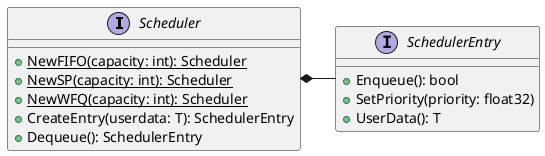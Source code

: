@startuml

interface Scheduler {
    +{static} NewFIFO(capacity: int): Scheduler
    +{static} NewSP(capacity: int): Scheduler
    +{static} NewWFQ(capacity: int): Scheduler
    +CreateEntry(userdata: T): SchedulerEntry
    +Dequeue(): SchedulerEntry
}

interface SchedulerEntry {
    +Enqueue(): bool
    +SetPriority(priority: float32)
    +UserData(): T
}

Scheduler *- SchedulerEntry

@enduml
